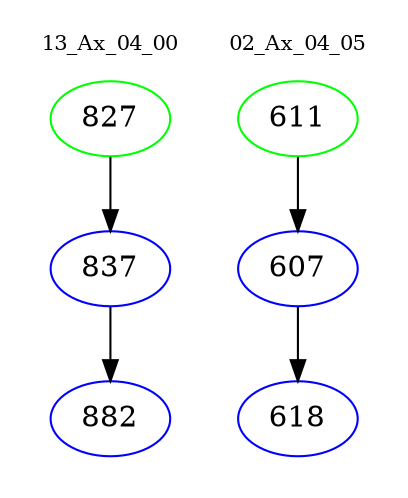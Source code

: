 digraph{
subgraph cluster_0 {
color = white
label = "13_Ax_04_00";
fontsize=10;
T0_827 [label="827", color="green"]
T0_827 -> T0_837 [color="black"]
T0_837 [label="837", color="blue"]
T0_837 -> T0_882 [color="black"]
T0_882 [label="882", color="blue"]
}
subgraph cluster_1 {
color = white
label = "02_Ax_04_05";
fontsize=10;
T1_611 [label="611", color="green"]
T1_611 -> T1_607 [color="black"]
T1_607 [label="607", color="blue"]
T1_607 -> T1_618 [color="black"]
T1_618 [label="618", color="blue"]
}
}
